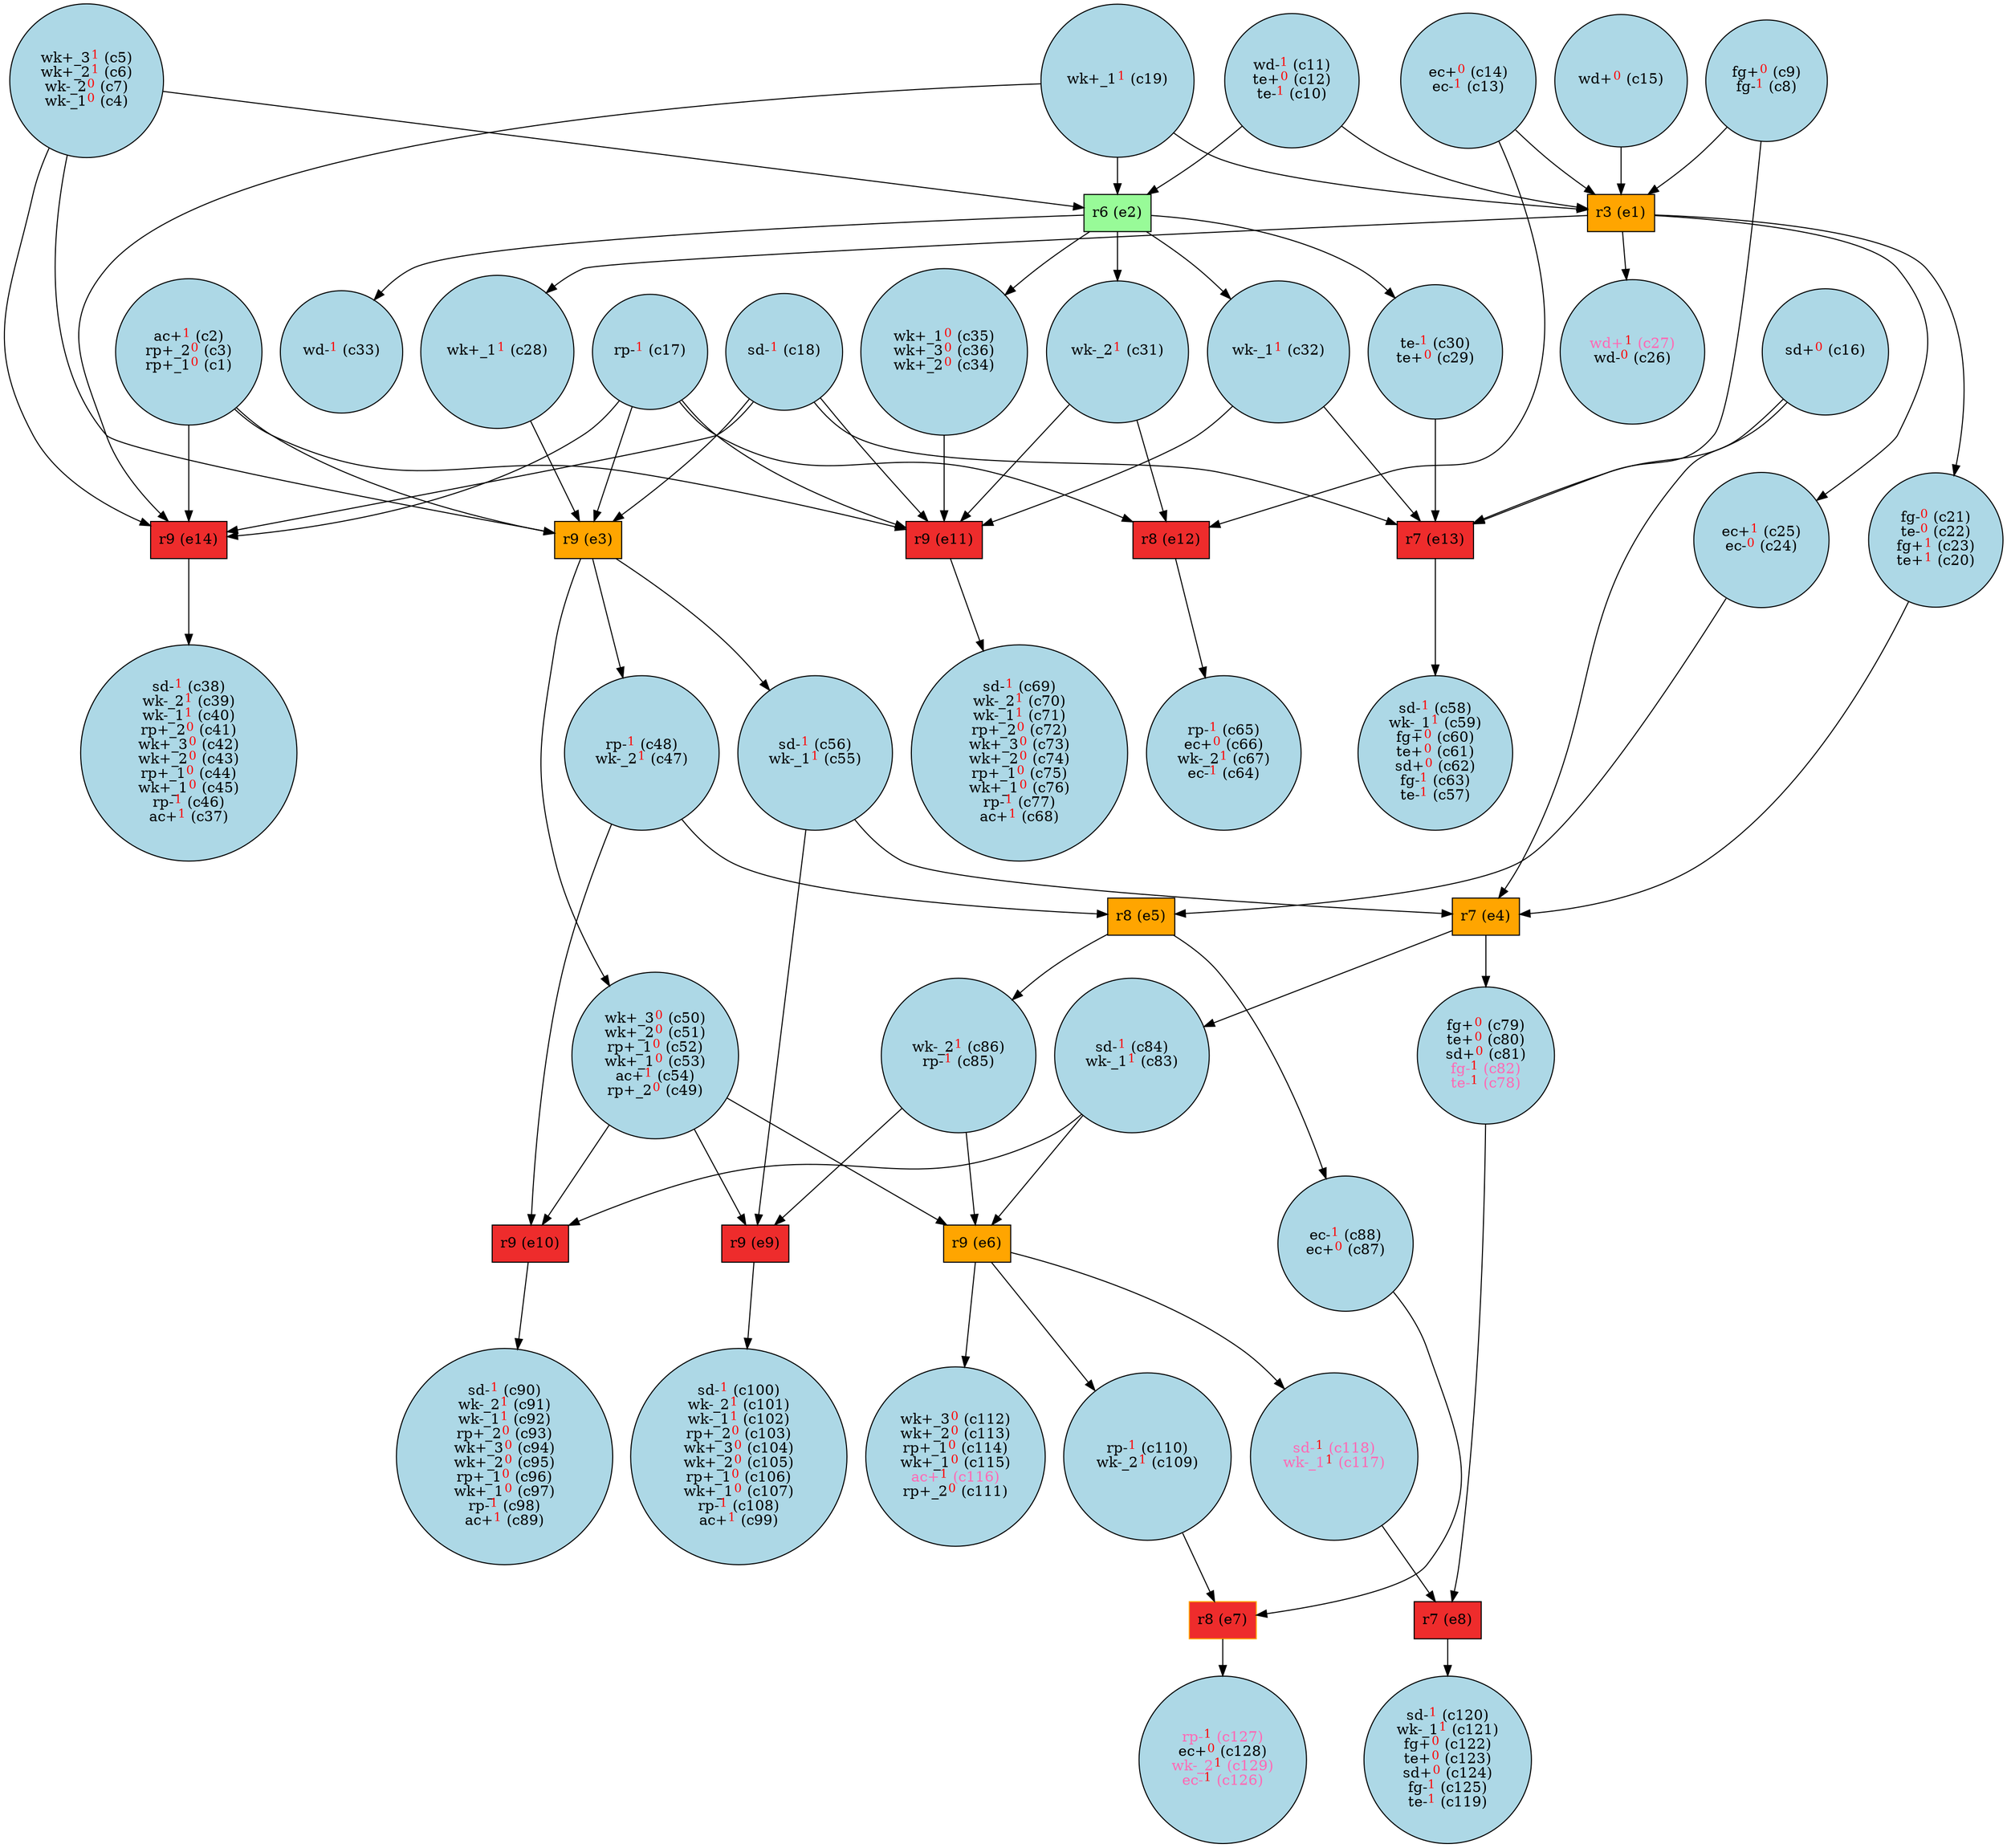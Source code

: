 digraph test {
  c1 -> e11;
  c1 -> e3;
  c1 -> e14;
  c4 -> e3;
  c4 -> e14;
  c4 -> e2;
  c8 -> e13;
  c8 -> e1;
  c10 -> e2;
  c10 -> e1;
  c13 -> e12;
  c13 -> e1;
  c15 -> e1;
  c16 -> e4;
  c16 -> e13;
  c17 -> e11;
  c17 -> e12;
  c17 -> e3;
  c17 -> e14;
  c18 -> e11;
  c18 -> e13;
  c18 -> e3;
  c18 -> e14;
  c19 -> e14;
  c19 -> e2;
  c19 -> e1;
  e1 -> c20;
  c20 -> e4;
  e1 -> c24;
  c24 -> e5;
  e1 -> c26;
  e1 -> c28;
  c28 -> e3;
  e2 -> c29;
  c29 -> e13;
  e2 -> c31;
  c31 -> e11;
  c31 -> e12;
  e2 -> c32;
  c32 -> e11;
  c32 -> e13;
  e2 -> c33;
  e2 -> c34;
  c34 -> e11;
  e14 -> c37;
  e3 -> c47;
  c47 -> e10;
  c47 -> e5;
  e3 -> c49;
  c49 -> e6;
  c49 -> e9;
  c49 -> e10;
  e3 -> c55;
  c55 -> e9;
  c55 -> e4;
  e13 -> c57;
  e12 -> c64;
  e11 -> c68;
  e4 -> c78;
  c78 -> e8;
  e4 -> c83;
  c83 -> e6;
  c83 -> e10;
  e5 -> c85;
  c85 -> e6;
  c85 -> e9;
  e5 -> c87;
  c87 -> e7;
  e10 -> c89;
  e9 -> c99;
  e6 -> c109;
  c109 -> e7;
  e6 -> c111;
  e6 -> c117;
  c117 -> e8;
  e8 -> c119;
  e7 -> c126;
  c1 [fillcolor=lightblue label= <<FONT COLOR ="black">ac+</FONT><FONT COLOR="red"><SUP>1</SUP></FONT><FONT COLOR="black"> (c2)</FONT><BR/><FONT COLOR ="black">rp+_2</FONT><FONT COLOR="red"><SUP>0</SUP></FONT><FONT COLOR="black"> (c3)</FONT><BR/><FONT COLOR ="black">rp+_1</FONT><FONT COLOR="red"><SUP>0</SUP></FONT><FONT COLOR="black"> (c1)</FONT>> shape=circle style=filled];
  c4 [fillcolor=lightblue label= <<FONT COLOR ="black">wk+_3</FONT><FONT COLOR="red"><SUP>1</SUP></FONT><FONT COLOR="black"> (c5)</FONT><BR/><FONT COLOR ="black">wk+_2</FONT><FONT COLOR="red"><SUP>1</SUP></FONT><FONT COLOR="black"> (c6)</FONT><BR/><FONT COLOR ="black">wk-_2</FONT><FONT COLOR="red"><SUP>0</SUP></FONT><FONT COLOR="black"> (c7)</FONT><BR/><FONT COLOR ="black">wk-_1</FONT><FONT COLOR="red"><SUP>0</SUP></FONT><FONT COLOR="black"> (c4)</FONT>> shape=circle style=filled];
  c8 [fillcolor=lightblue label= <<FONT COLOR ="black">fg+</FONT><FONT COLOR="red"><SUP>0</SUP></FONT><FONT COLOR="black"> (c9)</FONT><BR/><FONT COLOR ="black">fg-</FONT><FONT COLOR="red"><SUP>1</SUP></FONT><FONT COLOR="black"> (c8)</FONT>> shape=circle style=filled];
  c10 [fillcolor=lightblue label= <<FONT COLOR ="black">wd-</FONT><FONT COLOR="red"><SUP>1</SUP></FONT><FONT COLOR="black"> (c11)</FONT><BR/><FONT COLOR ="black">te+</FONT><FONT COLOR="red"><SUP>0</SUP></FONT><FONT COLOR="black"> (c12)</FONT><BR/><FONT COLOR ="black">te-</FONT><FONT COLOR="red"><SUP>1</SUP></FONT><FONT COLOR="black"> (c10)</FONT>> shape=circle style=filled];
  c13 [fillcolor=lightblue label= <<FONT COLOR ="black">ec+</FONT><FONT COLOR="red"><SUP>0</SUP></FONT><FONT COLOR="black"> (c14)</FONT><BR/><FONT COLOR ="black">ec-</FONT><FONT COLOR="red"><SUP>1</SUP></FONT><FONT COLOR="black"> (c13)</FONT>> shape=circle style=filled];
  c15 [fillcolor=lightblue label= <<FONT COLOR ="black">wd+</FONT><FONT COLOR="red"><SUP>0</SUP></FONT><FONT COLOR="black"> (c15)</FONT>> shape=circle style=filled];
  c16 [fillcolor=lightblue label= <<FONT COLOR ="black">sd+</FONT><FONT COLOR="red"><SUP>0</SUP></FONT><FONT COLOR="black"> (c16)</FONT>> shape=circle style=filled];
  c17 [fillcolor=lightblue label= <<FONT COLOR ="black">rp-</FONT><FONT COLOR="red"><SUP>1</SUP></FONT><FONT COLOR="black"> (c17)</FONT>> shape=circle style=filled];
  c18 [fillcolor=lightblue label= <<FONT COLOR ="black">sd-</FONT><FONT COLOR="red"><SUP>1</SUP></FONT><FONT COLOR="black"> (c18)</FONT>> shape=circle style=filled];
  c19 [fillcolor=lightblue label= <<FONT COLOR ="black">wk+_1</FONT><FONT COLOR="red"><SUP>1</SUP></FONT><FONT COLOR="black"> (c19)</FONT>> shape=circle style=filled];
  c20 [fillcolor=lightblue label= <<FONT COLOR ="black">fg-</FONT><FONT COLOR="red"><SUP>0</SUP></FONT><FONT COLOR="black"> (c21)</FONT><BR/><FONT COLOR ="black">te-</FONT><FONT COLOR="red"><SUP>0</SUP></FONT><FONT COLOR="black"> (c22)</FONT><BR/><FONT COLOR ="black">fg+</FONT><FONT COLOR="red"><SUP>1</SUP></FONT><FONT COLOR="black"> (c23)</FONT><BR/><FONT COLOR ="black">te+</FONT><FONT COLOR="red"><SUP>1</SUP></FONT><FONT COLOR="black"> (c20)</FONT>> shape=circle style=filled];
  c24 [fillcolor=lightblue label= <<FONT COLOR ="black">ec+</FONT><FONT COLOR="red"><SUP>1</SUP></FONT><FONT COLOR="black"> (c25)</FONT><BR/><FONT COLOR ="black">ec-</FONT><FONT COLOR="red"><SUP>0</SUP></FONT><FONT COLOR="black"> (c24)</FONT>> shape=circle style=filled];
  c26 [fillcolor=lightblue label= <<FONT COLOR ="hotpink">wd+</FONT><FONT COLOR="red"><SUP>1</SUP></FONT><FONT COLOR="hotpink"> (c27)</FONT><BR/><FONT COLOR ="black">wd-</FONT><FONT COLOR="red"><SUP>0</SUP></FONT><FONT COLOR="black"> (c26)</FONT>> shape=circle style=filled];
  c28 [fillcolor=lightblue label= <<FONT COLOR ="black">wk+_1</FONT><FONT COLOR="red"><SUP>1</SUP></FONT><FONT COLOR="black"> (c28)</FONT>> shape=circle style=filled];
  c29 [fillcolor=lightblue label= <<FONT COLOR ="black">te-</FONT><FONT COLOR="red"><SUP>1</SUP></FONT><FONT COLOR="black"> (c30)</FONT><BR/><FONT COLOR ="black">te+</FONT><FONT COLOR="red"><SUP>0</SUP></FONT><FONT COLOR="black"> (c29)</FONT>> shape=circle style=filled];
  c31 [fillcolor=lightblue label= <<FONT COLOR ="black">wk-_2</FONT><FONT COLOR="red"><SUP>1</SUP></FONT><FONT COLOR="black"> (c31)</FONT>> shape=circle style=filled];
  c32 [fillcolor=lightblue label= <<FONT COLOR ="black">wk-_1</FONT><FONT COLOR="red"><SUP>1</SUP></FONT><FONT COLOR="black"> (c32)</FONT>> shape=circle style=filled];
  c33 [fillcolor=lightblue label= <<FONT COLOR ="black">wd-</FONT><FONT COLOR="red"><SUP>1</SUP></FONT><FONT COLOR="black"> (c33)</FONT>> shape=circle style=filled];
  c34 [fillcolor=lightblue label= <<FONT COLOR ="black">wk+_1</FONT><FONT COLOR="red"><SUP>0</SUP></FONT><FONT COLOR="black"> (c35)</FONT><BR/><FONT COLOR ="black">wk+_3</FONT><FONT COLOR="red"><SUP>0</SUP></FONT><FONT COLOR="black"> (c36)</FONT><BR/><FONT COLOR ="black">wk+_2</FONT><FONT COLOR="red"><SUP>0</SUP></FONT><FONT COLOR="black"> (c34)</FONT>> shape=circle style=filled];
  c37 [fillcolor=lightblue label= <<FONT COLOR ="black">sd-</FONT><FONT COLOR="red"><SUP>1</SUP></FONT><FONT COLOR="black"> (c38)</FONT><BR/><FONT COLOR ="black">wk-_2</FONT><FONT COLOR="red"><SUP>1</SUP></FONT><FONT COLOR="black"> (c39)</FONT><BR/><FONT COLOR ="black">wk-_1</FONT><FONT COLOR="red"><SUP>1</SUP></FONT><FONT COLOR="black"> (c40)</FONT><BR/><FONT COLOR ="black">rp+_2</FONT><FONT COLOR="red"><SUP>0</SUP></FONT><FONT COLOR="black"> (c41)</FONT><BR/><FONT COLOR ="black">wk+_3</FONT><FONT COLOR="red"><SUP>0</SUP></FONT><FONT COLOR="black"> (c42)</FONT><BR/><FONT COLOR ="black">wk+_2</FONT><FONT COLOR="red"><SUP>0</SUP></FONT><FONT COLOR="black"> (c43)</FONT><BR/><FONT COLOR ="black">rp+_1</FONT><FONT COLOR="red"><SUP>0</SUP></FONT><FONT COLOR="black"> (c44)</FONT><BR/><FONT COLOR ="black">wk+_1</FONT><FONT COLOR="red"><SUP>0</SUP></FONT><FONT COLOR="black"> (c45)</FONT><BR/><FONT COLOR ="black">rp-</FONT><FONT COLOR="red"><SUP>1</SUP></FONT><FONT COLOR="black"> (c46)</FONT><BR/><FONT COLOR ="black">ac+</FONT><FONT COLOR="red"><SUP>1</SUP></FONT><FONT COLOR="black"> (c37)</FONT>> shape=circle style=filled];
  c47 [fillcolor=lightblue label= <<FONT COLOR ="black">rp-</FONT><FONT COLOR="red"><SUP>1</SUP></FONT><FONT COLOR="black"> (c48)</FONT><BR/><FONT COLOR ="black">wk-_2</FONT><FONT COLOR="red"><SUP>1</SUP></FONT><FONT COLOR="black"> (c47)</FONT>> shape=circle style=filled];
  c49 [fillcolor=lightblue label= <<FONT COLOR ="black">wk+_3</FONT><FONT COLOR="red"><SUP>0</SUP></FONT><FONT COLOR="black"> (c50)</FONT><BR/><FONT COLOR ="black">wk+_2</FONT><FONT COLOR="red"><SUP>0</SUP></FONT><FONT COLOR="black"> (c51)</FONT><BR/><FONT COLOR ="black">rp+_1</FONT><FONT COLOR="red"><SUP>0</SUP></FONT><FONT COLOR="black"> (c52)</FONT><BR/><FONT COLOR ="black">wk+_1</FONT><FONT COLOR="red"><SUP>0</SUP></FONT><FONT COLOR="black"> (c53)</FONT><BR/><FONT COLOR ="black">ac+</FONT><FONT COLOR="red"><SUP>1</SUP></FONT><FONT COLOR="black"> (c54)</FONT><BR/><FONT COLOR ="black">rp+_2</FONT><FONT COLOR="red"><SUP>0</SUP></FONT><FONT COLOR="black"> (c49)</FONT>> shape=circle style=filled];
  c55 [fillcolor=lightblue label= <<FONT COLOR ="black">sd-</FONT><FONT COLOR="red"><SUP>1</SUP></FONT><FONT COLOR="black"> (c56)</FONT><BR/><FONT COLOR ="black">wk-_1</FONT><FONT COLOR="red"><SUP>1</SUP></FONT><FONT COLOR="black"> (c55)</FONT>> shape=circle style=filled];
  c57 [fillcolor=lightblue label= <<FONT COLOR ="black">sd-</FONT><FONT COLOR="red"><SUP>1</SUP></FONT><FONT COLOR="black"> (c58)</FONT><BR/><FONT COLOR ="black">wk-_1</FONT><FONT COLOR="red"><SUP>1</SUP></FONT><FONT COLOR="black"> (c59)</FONT><BR/><FONT COLOR ="black">fg+</FONT><FONT COLOR="red"><SUP>0</SUP></FONT><FONT COLOR="black"> (c60)</FONT><BR/><FONT COLOR ="black">te+</FONT><FONT COLOR="red"><SUP>0</SUP></FONT><FONT COLOR="black"> (c61)</FONT><BR/><FONT COLOR ="black">sd+</FONT><FONT COLOR="red"><SUP>0</SUP></FONT><FONT COLOR="black"> (c62)</FONT><BR/><FONT COLOR ="black">fg-</FONT><FONT COLOR="red"><SUP>1</SUP></FONT><FONT COLOR="black"> (c63)</FONT><BR/><FONT COLOR ="black">te-</FONT><FONT COLOR="red"><SUP>1</SUP></FONT><FONT COLOR="black"> (c57)</FONT>> shape=circle style=filled];
  c64 [fillcolor=lightblue label= <<FONT COLOR ="black">rp-</FONT><FONT COLOR="red"><SUP>1</SUP></FONT><FONT COLOR="black"> (c65)</FONT><BR/><FONT COLOR ="black">ec+</FONT><FONT COLOR="red"><SUP>0</SUP></FONT><FONT COLOR="black"> (c66)</FONT><BR/><FONT COLOR ="black">wk-_2</FONT><FONT COLOR="red"><SUP>1</SUP></FONT><FONT COLOR="black"> (c67)</FONT><BR/><FONT COLOR ="black">ec-</FONT><FONT COLOR="red"><SUP>1</SUP></FONT><FONT COLOR="black"> (c64)</FONT>> shape=circle style=filled];
  c68 [fillcolor=lightblue label= <<FONT COLOR ="black">sd-</FONT><FONT COLOR="red"><SUP>1</SUP></FONT><FONT COLOR="black"> (c69)</FONT><BR/><FONT COLOR ="black">wk-_2</FONT><FONT COLOR="red"><SUP>1</SUP></FONT><FONT COLOR="black"> (c70)</FONT><BR/><FONT COLOR ="black">wk-_1</FONT><FONT COLOR="red"><SUP>1</SUP></FONT><FONT COLOR="black"> (c71)</FONT><BR/><FONT COLOR ="black">rp+_2</FONT><FONT COLOR="red"><SUP>0</SUP></FONT><FONT COLOR="black"> (c72)</FONT><BR/><FONT COLOR ="black">wk+_3</FONT><FONT COLOR="red"><SUP>0</SUP></FONT><FONT COLOR="black"> (c73)</FONT><BR/><FONT COLOR ="black">wk+_2</FONT><FONT COLOR="red"><SUP>0</SUP></FONT><FONT COLOR="black"> (c74)</FONT><BR/><FONT COLOR ="black">rp+_1</FONT><FONT COLOR="red"><SUP>0</SUP></FONT><FONT COLOR="black"> (c75)</FONT><BR/><FONT COLOR ="black">wk+_1</FONT><FONT COLOR="red"><SUP>0</SUP></FONT><FONT COLOR="black"> (c76)</FONT><BR/><FONT COLOR ="black">rp-</FONT><FONT COLOR="red"><SUP>1</SUP></FONT><FONT COLOR="black"> (c77)</FONT><BR/><FONT COLOR ="black">ac+</FONT><FONT COLOR="red"><SUP>1</SUP></FONT><FONT COLOR="black"> (c68)</FONT>> shape=circle style=filled];
  c78 [fillcolor=lightblue label= <<FONT COLOR ="black">fg+</FONT><FONT COLOR="red"><SUP>0</SUP></FONT><FONT COLOR="black"> (c79)</FONT><BR/><FONT COLOR ="black">te+</FONT><FONT COLOR="red"><SUP>0</SUP></FONT><FONT COLOR="black"> (c80)</FONT><BR/><FONT COLOR ="black">sd+</FONT><FONT COLOR="red"><SUP>0</SUP></FONT><FONT COLOR="black"> (c81)</FONT><BR/><FONT COLOR ="hotpink">fg-</FONT><FONT COLOR="red"><SUP>1</SUP></FONT><FONT COLOR="hotpink"> (c82)</FONT><BR/><FONT COLOR ="hotpink">te-</FONT><FONT COLOR="red"><SUP>1</SUP></FONT><FONT COLOR="hotpink"> (c78)</FONT>> shape=circle style=filled];
  c83 [fillcolor=lightblue label= <<FONT COLOR ="black">sd-</FONT><FONT COLOR="red"><SUP>1</SUP></FONT><FONT COLOR="black"> (c84)</FONT><BR/><FONT COLOR ="black">wk-_1</FONT><FONT COLOR="red"><SUP>1</SUP></FONT><FONT COLOR="black"> (c83)</FONT>> shape=circle style=filled];
  c85 [fillcolor=lightblue label= <<FONT COLOR ="black">wk-_2</FONT><FONT COLOR="red"><SUP>1</SUP></FONT><FONT COLOR="black"> (c86)</FONT><BR/><FONT COLOR ="black">rp-</FONT><FONT COLOR="red"><SUP>1</SUP></FONT><FONT COLOR="black"> (c85)</FONT>> shape=circle style=filled];
  c87 [fillcolor=lightblue label= <<FONT COLOR ="black">ec-</FONT><FONT COLOR="red"><SUP>1</SUP></FONT><FONT COLOR="black"> (c88)</FONT><BR/><FONT COLOR ="black">ec+</FONT><FONT COLOR="red"><SUP>0</SUP></FONT><FONT COLOR="black"> (c87)</FONT>> shape=circle style=filled];
  c89 [fillcolor=lightblue label= <<FONT COLOR ="black">sd-</FONT><FONT COLOR="red"><SUP>1</SUP></FONT><FONT COLOR="black"> (c90)</FONT><BR/><FONT COLOR ="black">wk-_2</FONT><FONT COLOR="red"><SUP>1</SUP></FONT><FONT COLOR="black"> (c91)</FONT><BR/><FONT COLOR ="black">wk-_1</FONT><FONT COLOR="red"><SUP>1</SUP></FONT><FONT COLOR="black"> (c92)</FONT><BR/><FONT COLOR ="black">rp+_2</FONT><FONT COLOR="red"><SUP>0</SUP></FONT><FONT COLOR="black"> (c93)</FONT><BR/><FONT COLOR ="black">wk+_3</FONT><FONT COLOR="red"><SUP>0</SUP></FONT><FONT COLOR="black"> (c94)</FONT><BR/><FONT COLOR ="black">wk+_2</FONT><FONT COLOR="red"><SUP>0</SUP></FONT><FONT COLOR="black"> (c95)</FONT><BR/><FONT COLOR ="black">rp+_1</FONT><FONT COLOR="red"><SUP>0</SUP></FONT><FONT COLOR="black"> (c96)</FONT><BR/><FONT COLOR ="black">wk+_1</FONT><FONT COLOR="red"><SUP>0</SUP></FONT><FONT COLOR="black"> (c97)</FONT><BR/><FONT COLOR ="black">rp-</FONT><FONT COLOR="red"><SUP>1</SUP></FONT><FONT COLOR="black"> (c98)</FONT><BR/><FONT COLOR ="black">ac+</FONT><FONT COLOR="red"><SUP>1</SUP></FONT><FONT COLOR="black"> (c89)</FONT>> shape=circle style=filled];
  c99 [fillcolor=lightblue label= <<FONT COLOR ="black">sd-</FONT><FONT COLOR="red"><SUP>1</SUP></FONT><FONT COLOR="black"> (c100)</FONT><BR/><FONT COLOR ="black">wk-_2</FONT><FONT COLOR="red"><SUP>1</SUP></FONT><FONT COLOR="black"> (c101)</FONT><BR/><FONT COLOR ="black">wk-_1</FONT><FONT COLOR="red"><SUP>1</SUP></FONT><FONT COLOR="black"> (c102)</FONT><BR/><FONT COLOR ="black">rp+_2</FONT><FONT COLOR="red"><SUP>0</SUP></FONT><FONT COLOR="black"> (c103)</FONT><BR/><FONT COLOR ="black">wk+_3</FONT><FONT COLOR="red"><SUP>0</SUP></FONT><FONT COLOR="black"> (c104)</FONT><BR/><FONT COLOR ="black">wk+_2</FONT><FONT COLOR="red"><SUP>0</SUP></FONT><FONT COLOR="black"> (c105)</FONT><BR/><FONT COLOR ="black">rp+_1</FONT><FONT COLOR="red"><SUP>0</SUP></FONT><FONT COLOR="black"> (c106)</FONT><BR/><FONT COLOR ="black">wk+_1</FONT><FONT COLOR="red"><SUP>0</SUP></FONT><FONT COLOR="black"> (c107)</FONT><BR/><FONT COLOR ="black">rp-</FONT><FONT COLOR="red"><SUP>1</SUP></FONT><FONT COLOR="black"> (c108)</FONT><BR/><FONT COLOR ="black">ac+</FONT><FONT COLOR="red"><SUP>1</SUP></FONT><FONT COLOR="black"> (c99)</FONT>> shape=circle style=filled];
  c109 [fillcolor=lightblue label= <<FONT COLOR ="black">rp-</FONT><FONT COLOR="red"><SUP>1</SUP></FONT><FONT COLOR="black"> (c110)</FONT><BR/><FONT COLOR ="black">wk-_2</FONT><FONT COLOR="red"><SUP>1</SUP></FONT><FONT COLOR="black"> (c109)</FONT>> shape=circle style=filled];
  c111 [fillcolor=lightblue label= <<FONT COLOR ="black">wk+_3</FONT><FONT COLOR="red"><SUP>0</SUP></FONT><FONT COLOR="black"> (c112)</FONT><BR/><FONT COLOR ="black">wk+_2</FONT><FONT COLOR="red"><SUP>0</SUP></FONT><FONT COLOR="black"> (c113)</FONT><BR/><FONT COLOR ="black">rp+_1</FONT><FONT COLOR="red"><SUP>0</SUP></FONT><FONT COLOR="black"> (c114)</FONT><BR/><FONT COLOR ="black">wk+_1</FONT><FONT COLOR="red"><SUP>0</SUP></FONT><FONT COLOR="black"> (c115)</FONT><BR/><FONT COLOR ="hotpink">ac+</FONT><FONT COLOR="red"><SUP>1</SUP></FONT><FONT COLOR="hotpink"> (c116)</FONT><BR/><FONT COLOR ="black">rp+_2</FONT><FONT COLOR="red"><SUP>0</SUP></FONT><FONT COLOR="black"> (c111)</FONT>> shape=circle style=filled];
  c117 [fillcolor=lightblue label= <<FONT COLOR ="hotpink">sd-</FONT><FONT COLOR="red"><SUP>1</SUP></FONT><FONT COLOR="hotpink"> (c118)</FONT><BR/><FONT COLOR ="hotpink">wk-_1</FONT><FONT COLOR="red"><SUP>1</SUP></FONT><FONT COLOR="hotpink"> (c117)</FONT>> shape=circle style=filled];
  c119 [fillcolor=lightblue label= <<FONT COLOR ="black">sd-</FONT><FONT COLOR="red"><SUP>1</SUP></FONT><FONT COLOR="black"> (c120)</FONT><BR/><FONT COLOR ="black">wk-_1</FONT><FONT COLOR="red"><SUP>1</SUP></FONT><FONT COLOR="black"> (c121)</FONT><BR/><FONT COLOR ="black">fg+</FONT><FONT COLOR="red"><SUP>0</SUP></FONT><FONT COLOR="black"> (c122)</FONT><BR/><FONT COLOR ="black">te+</FONT><FONT COLOR="red"><SUP>0</SUP></FONT><FONT COLOR="black"> (c123)</FONT><BR/><FONT COLOR ="black">sd+</FONT><FONT COLOR="red"><SUP>0</SUP></FONT><FONT COLOR="black"> (c124)</FONT><BR/><FONT COLOR ="black">fg-</FONT><FONT COLOR="red"><SUP>1</SUP></FONT><FONT COLOR="black"> (c125)</FONT><BR/><FONT COLOR ="black">te-</FONT><FONT COLOR="red"><SUP>1</SUP></FONT><FONT COLOR="black"> (c119)</FONT>> shape=circle style=filled];
  c126 [fillcolor=lightblue label= <<FONT COLOR ="hotpink">rp-</FONT><FONT COLOR="red"><SUP>1</SUP></FONT><FONT COLOR="hotpink"> (c127)</FONT><BR/><FONT COLOR ="black">ec+</FONT><FONT COLOR="red"><SUP>0</SUP></FONT><FONT COLOR="black"> (c128)</FONT><BR/><FONT COLOR ="hotpink">wk-_2</FONT><FONT COLOR="red"><SUP>1</SUP></FONT><FONT COLOR="hotpink"> (c129)</FONT><BR/><FONT COLOR ="hotpink">ec-</FONT><FONT COLOR="red"><SUP>1</SUP></FONT><FONT COLOR="hotpink"> (c126)</FONT>> shape=circle style=filled];
  e1 [fillcolor=orange label="r3 (e1)" shape=box style=filled];
  e2 [fillcolor=palegreen label="r6 (e2)" shape=box style=filled];
  e3 [fillcolor=orange label="r9 (e3)" shape=box style=filled];
  e4 [fillcolor=orange label="r7 (e4)" shape=box style=filled];
  e5 [fillcolor=orange label="r8 (e5)" shape=box style=filled];
  e6 [fillcolor=orange label="r9 (e6)" shape=box style=filled];
  e7 [color=orange fillcolor=firebrick2 label="r8 (e7)" shape=box style=filled];
  e8 [color=black fillcolor=firebrick2 label="r7 (e8)" shape=box style=filled];
  e9 [color=black fillcolor=firebrick2 label="r9 (e9)" shape=box style=filled];
  e10 [color=black fillcolor=firebrick2 label="r9 (e10)" shape=box style=filled];
  e11 [color=black fillcolor=firebrick2 label="r9 (e11)" shape=box style=filled];
  e12 [color=black fillcolor=firebrick2 label="r8 (e12)" shape=box style=filled];
  e13 [color=black fillcolor=firebrick2 label="r7 (e13)" shape=box style=filled];
  e14 [color=black fillcolor=firebrick2 label="r9 (e14)" shape=box style=filled];
}
